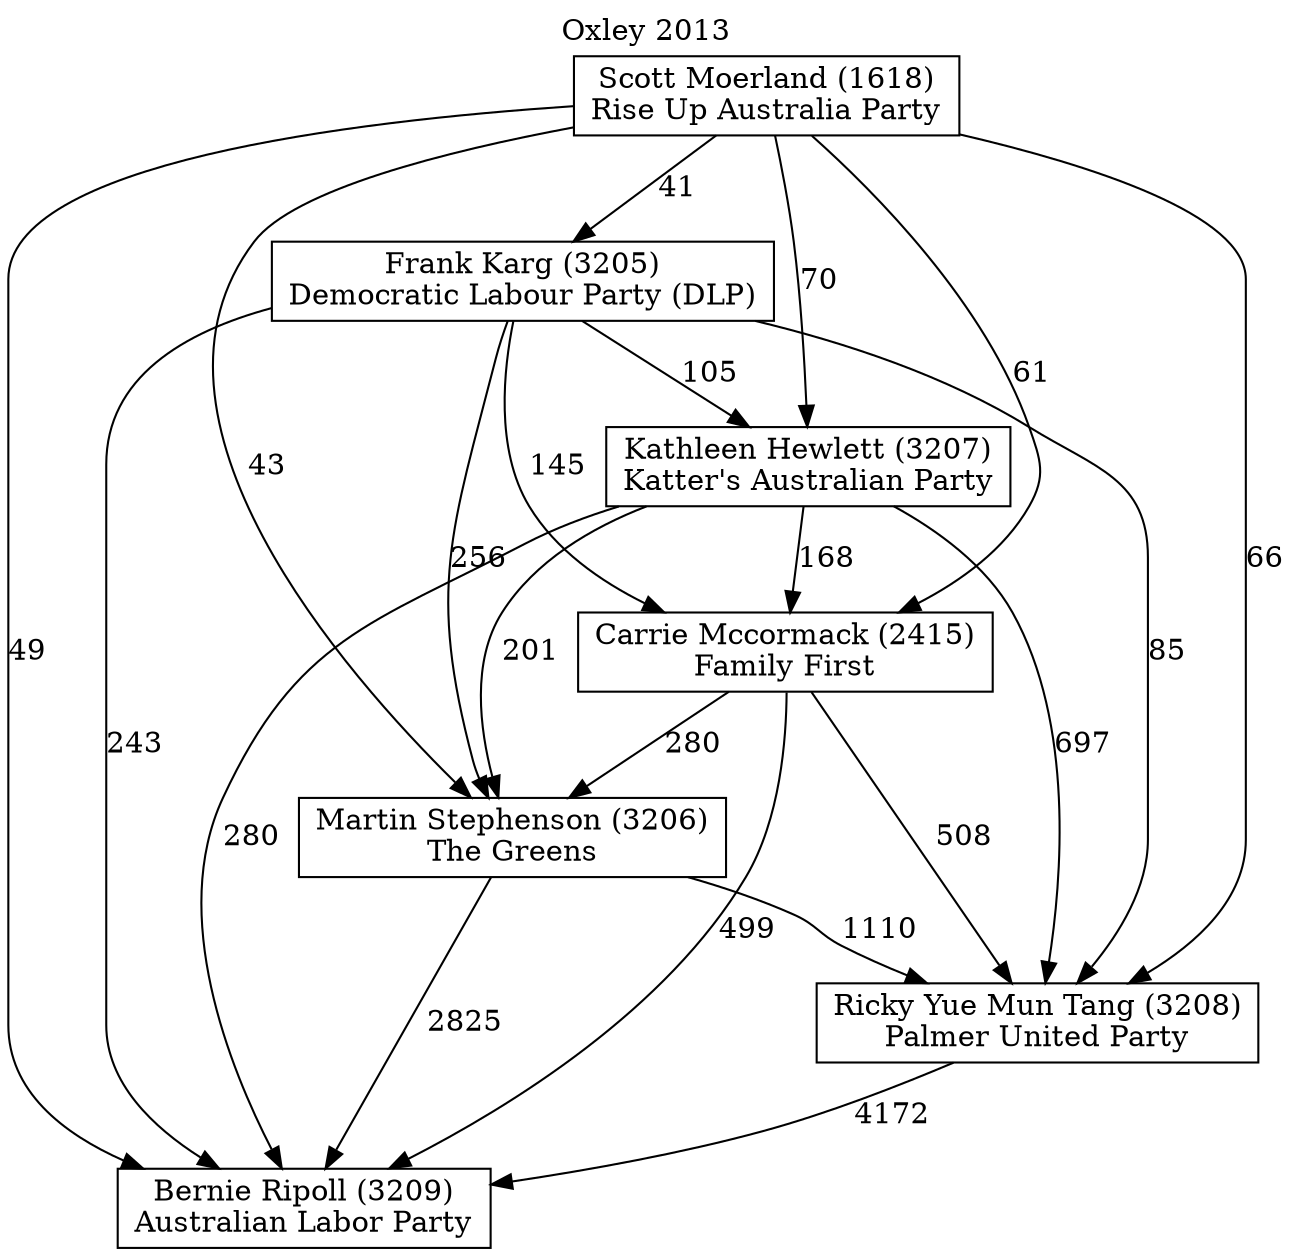 // House preference flow
digraph "Bernie Ripoll (3209)_Oxley_2013" {
	graph [label="Oxley 2013" labelloc=t mclimit=10]
	node [shape=box]
	"Bernie Ripoll (3209)" [label="Bernie Ripoll (3209)
Australian Labor Party"]
	"Carrie Mccormack (2415)" [label="Carrie Mccormack (2415)
Family First"]
	"Frank Karg (3205)" [label="Frank Karg (3205)
Democratic Labour Party (DLP)"]
	"Kathleen Hewlett (3207)" [label="Kathleen Hewlett (3207)
Katter's Australian Party"]
	"Martin Stephenson (3206)" [label="Martin Stephenson (3206)
The Greens"]
	"Ricky Yue Mun Tang (3208)" [label="Ricky Yue Mun Tang (3208)
Palmer United Party"]
	"Scott Moerland (1618)" [label="Scott Moerland (1618)
Rise Up Australia Party"]
	"Carrie Mccormack (2415)" -> "Bernie Ripoll (3209)" [label=499]
	"Carrie Mccormack (2415)" -> "Martin Stephenson (3206)" [label=280]
	"Carrie Mccormack (2415)" -> "Ricky Yue Mun Tang (3208)" [label=508]
	"Frank Karg (3205)" -> "Bernie Ripoll (3209)" [label=243]
	"Frank Karg (3205)" -> "Carrie Mccormack (2415)" [label=145]
	"Frank Karg (3205)" -> "Kathleen Hewlett (3207)" [label=105]
	"Frank Karg (3205)" -> "Martin Stephenson (3206)" [label=256]
	"Frank Karg (3205)" -> "Ricky Yue Mun Tang (3208)" [label=85]
	"Kathleen Hewlett (3207)" -> "Bernie Ripoll (3209)" [label=280]
	"Kathleen Hewlett (3207)" -> "Carrie Mccormack (2415)" [label=168]
	"Kathleen Hewlett (3207)" -> "Martin Stephenson (3206)" [label=201]
	"Kathleen Hewlett (3207)" -> "Ricky Yue Mun Tang (3208)" [label=697]
	"Martin Stephenson (3206)" -> "Bernie Ripoll (3209)" [label=2825]
	"Martin Stephenson (3206)" -> "Ricky Yue Mun Tang (3208)" [label=1110]
	"Ricky Yue Mun Tang (3208)" -> "Bernie Ripoll (3209)" [label=4172]
	"Scott Moerland (1618)" -> "Bernie Ripoll (3209)" [label=49]
	"Scott Moerland (1618)" -> "Carrie Mccormack (2415)" [label=61]
	"Scott Moerland (1618)" -> "Frank Karg (3205)" [label=41]
	"Scott Moerland (1618)" -> "Kathleen Hewlett (3207)" [label=70]
	"Scott Moerland (1618)" -> "Martin Stephenson (3206)" [label=43]
	"Scott Moerland (1618)" -> "Ricky Yue Mun Tang (3208)" [label=66]
}
